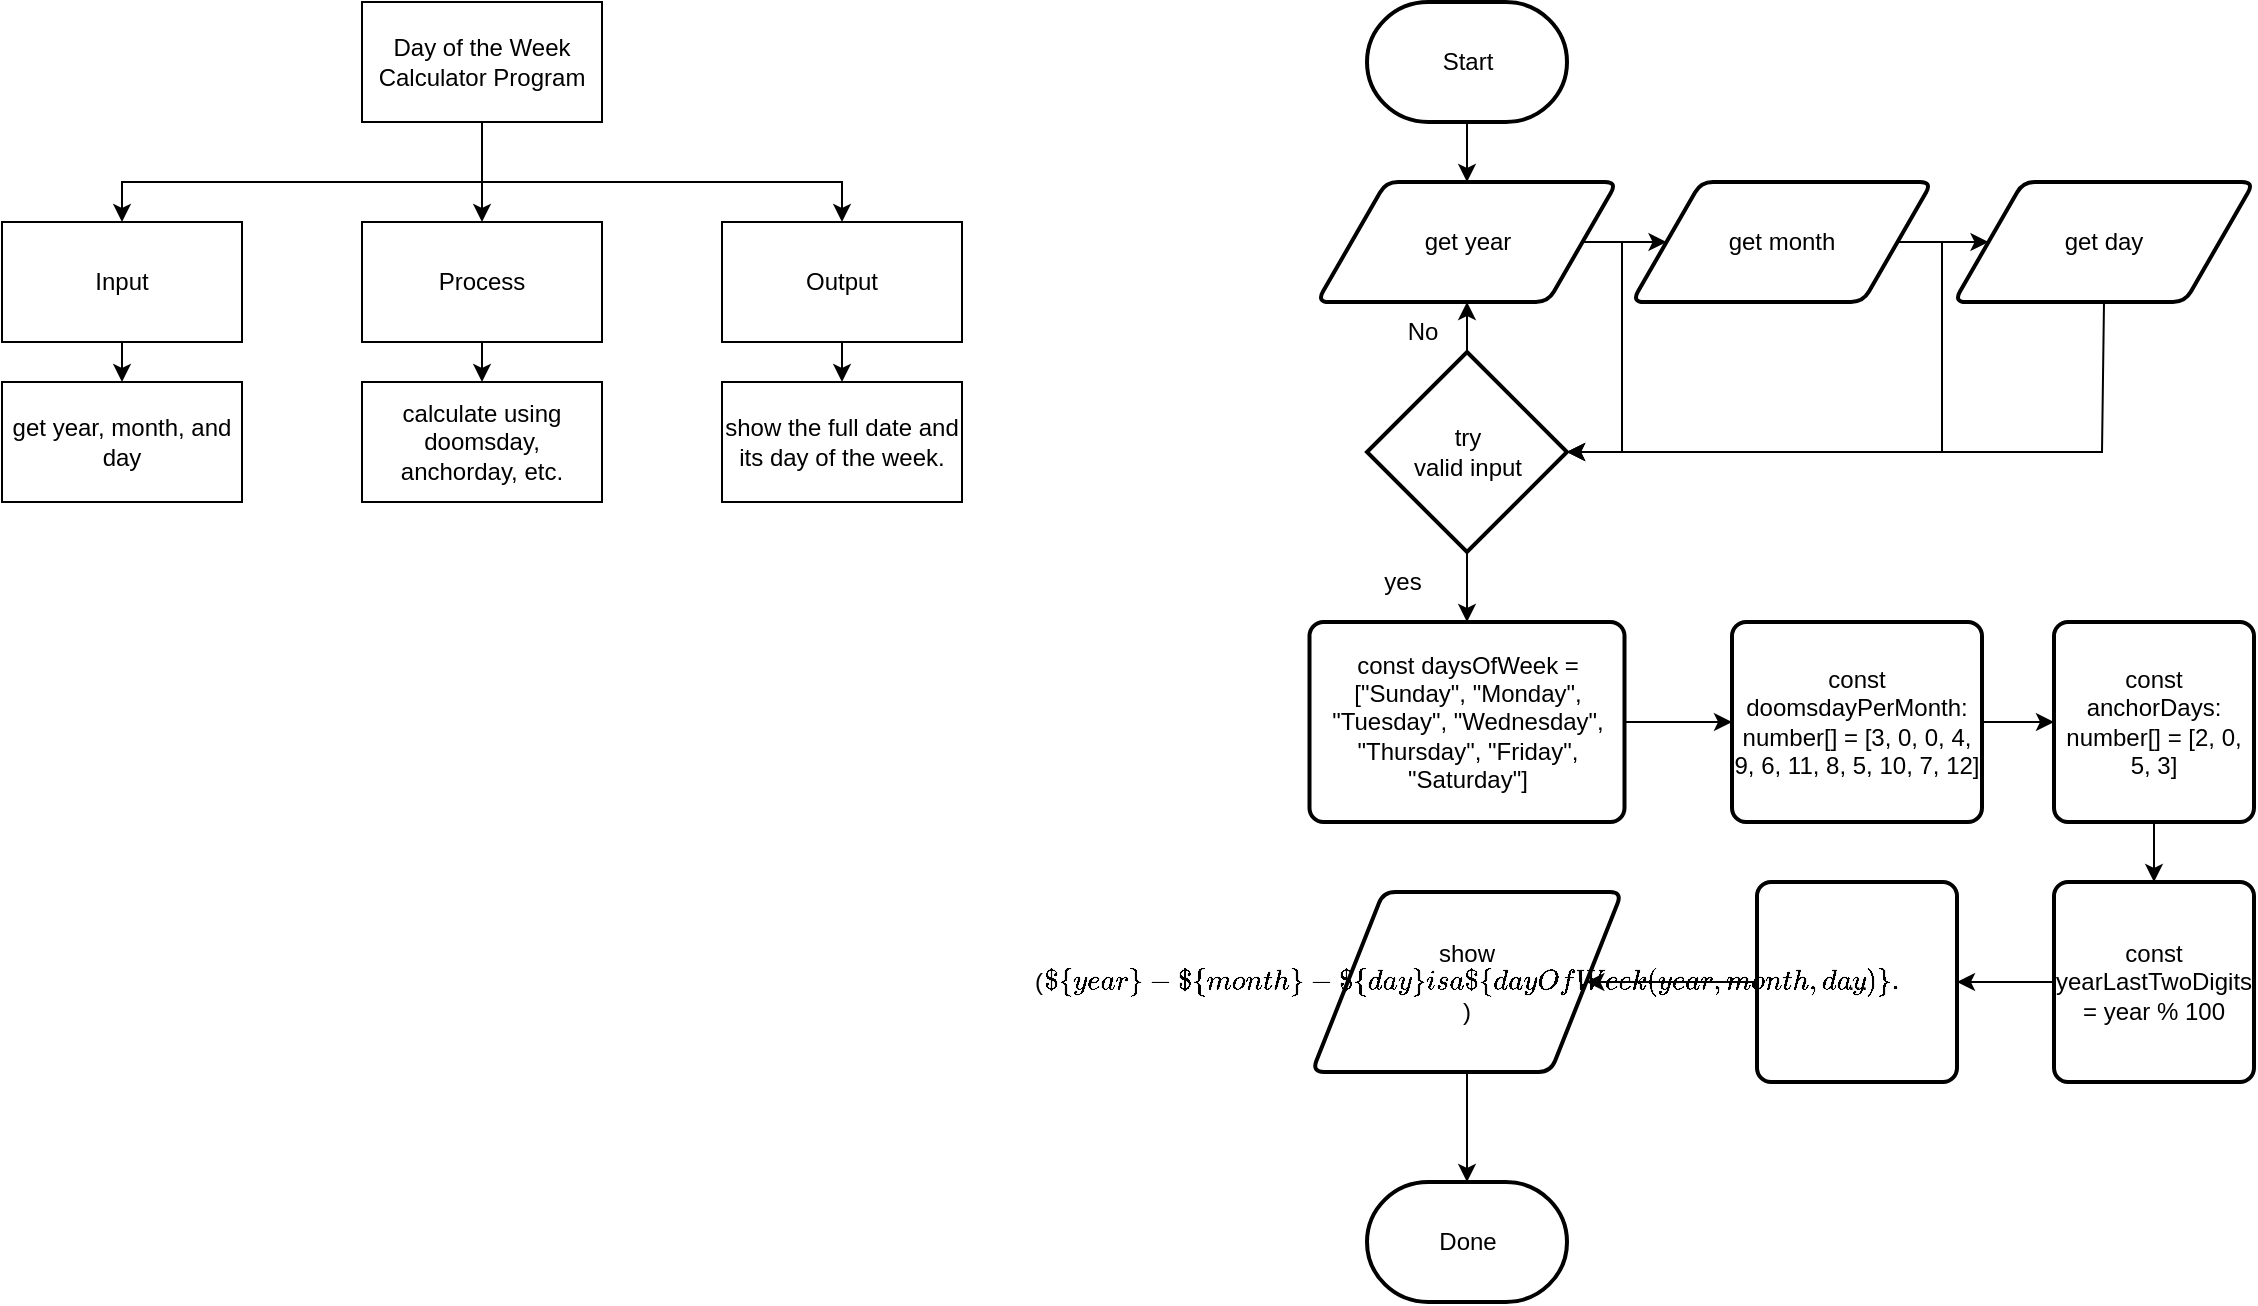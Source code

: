 <mxfile>
    <diagram id="RPWr_3GESih89UQSGqeM" name="Page-1">
        <mxGraphModel dx="1529" dy="306" grid="1" gridSize="10" guides="1" tooltips="1" connect="1" arrows="1" fold="1" page="1" pageScale="1" pageWidth="827" pageHeight="1169" math="0" shadow="0">
            <root>
                <mxCell id="0"/>
                <mxCell id="1" parent="0"/>
                <mxCell id="3" style="edgeStyle=none;html=1;exitX=0.5;exitY=1;exitDx=0;exitDy=0;" parent="1" source="6" target="8" edge="1">
                    <mxGeometry relative="1" as="geometry"/>
                </mxCell>
                <mxCell id="4" style="edgeStyle=none;html=1;exitX=0.5;exitY=1;exitDx=0;exitDy=0;entryX=0.5;entryY=0;entryDx=0;entryDy=0;rounded=0;" parent="1" source="6" target="12" edge="1">
                    <mxGeometry relative="1" as="geometry">
                        <Array as="points">
                            <mxPoint x="90" y="500"/>
                            <mxPoint x="270" y="500"/>
                        </Array>
                    </mxGeometry>
                </mxCell>
                <mxCell id="5" style="edgeStyle=none;rounded=0;html=1;exitX=0.5;exitY=1;exitDx=0;exitDy=0;entryX=0.5;entryY=0;entryDx=0;entryDy=0;" parent="1" source="6" target="10" edge="1">
                    <mxGeometry relative="1" as="geometry">
                        <Array as="points">
                            <mxPoint x="90" y="500"/>
                            <mxPoint x="-90" y="500"/>
                        </Array>
                    </mxGeometry>
                </mxCell>
                <mxCell id="6" value="Day of the Week Calculator Program" style="rounded=0;whiteSpace=wrap;html=1;" parent="1" vertex="1">
                    <mxGeometry x="30" y="410" width="120" height="60" as="geometry"/>
                </mxCell>
                <mxCell id="7" style="edgeStyle=none;rounded=0;html=1;exitX=0.5;exitY=1;exitDx=0;exitDy=0;entryX=0.5;entryY=0;entryDx=0;entryDy=0;" parent="1" source="8" target="14" edge="1">
                    <mxGeometry relative="1" as="geometry"/>
                </mxCell>
                <mxCell id="8" value="Process" style="rounded=0;whiteSpace=wrap;html=1;" parent="1" vertex="1">
                    <mxGeometry x="30" y="520" width="120" height="60" as="geometry"/>
                </mxCell>
                <mxCell id="9" style="edgeStyle=none;rounded=0;html=1;exitX=0.5;exitY=1;exitDx=0;exitDy=0;entryX=0.5;entryY=0;entryDx=0;entryDy=0;" parent="1" source="10" target="13" edge="1">
                    <mxGeometry relative="1" as="geometry"/>
                </mxCell>
                <mxCell id="10" value="Input" style="rounded=0;whiteSpace=wrap;html=1;" parent="1" vertex="1">
                    <mxGeometry x="-150" y="520" width="120" height="60" as="geometry"/>
                </mxCell>
                <mxCell id="11" style="edgeStyle=none;rounded=0;html=1;exitX=0.5;exitY=1;exitDx=0;exitDy=0;entryX=0.5;entryY=0;entryDx=0;entryDy=0;" parent="1" source="12" target="15" edge="1">
                    <mxGeometry relative="1" as="geometry"/>
                </mxCell>
                <mxCell id="12" value="Output" style="rounded=0;whiteSpace=wrap;html=1;" parent="1" vertex="1">
                    <mxGeometry x="210" y="520" width="120" height="60" as="geometry"/>
                </mxCell>
                <mxCell id="13" value="get year, month, and day" style="rounded=0;whiteSpace=wrap;html=1;" parent="1" vertex="1">
                    <mxGeometry x="-150" y="600" width="120" height="60" as="geometry"/>
                </mxCell>
                <mxCell id="14" value="calculate using doomsday, anchorday, etc." style="rounded=0;whiteSpace=wrap;html=1;" parent="1" vertex="1">
                    <mxGeometry x="30" y="600" width="120" height="60" as="geometry"/>
                </mxCell>
                <mxCell id="15" value="show the full date and its day of the week." style="rounded=0;whiteSpace=wrap;html=1;" parent="1" vertex="1">
                    <mxGeometry x="210" y="600" width="120" height="60" as="geometry"/>
                </mxCell>
                <mxCell id="48" style="edgeStyle=none;html=1;exitX=0.5;exitY=1;exitDx=0;exitDy=0;exitPerimeter=0;entryX=0.5;entryY=0;entryDx=0;entryDy=0;" edge="1" parent="1" source="17" target="44">
                    <mxGeometry relative="1" as="geometry"/>
                </mxCell>
                <mxCell id="17" value="Start" style="strokeWidth=2;html=1;shape=mxgraph.flowchart.terminator;whiteSpace=wrap;" parent="1" vertex="1">
                    <mxGeometry x="532.5" y="410" width="100" height="60" as="geometry"/>
                </mxCell>
                <mxCell id="18" style="edgeStyle=none;rounded=0;html=1;exitX=1;exitY=0.5;exitDx=0;exitDy=0;entryX=0;entryY=0.5;entryDx=0;entryDy=0;" parent="1" source="19" edge="1" target="46">
                    <mxGeometry relative="1" as="geometry">
                        <mxPoint x="695" y="640" as="targetPoint"/>
                    </mxGeometry>
                </mxCell>
                <mxCell id="52" style="edgeStyle=none;rounded=0;html=1;exitX=1;exitY=0.5;exitDx=0;exitDy=0;entryX=1;entryY=0.5;entryDx=0;entryDy=0;entryPerimeter=0;" edge="1" parent="1" source="19" target="50">
                    <mxGeometry relative="1" as="geometry">
                        <mxPoint x="620" y="640" as="targetPoint"/>
                        <Array as="points">
                            <mxPoint x="820" y="530"/>
                            <mxPoint x="820" y="635"/>
                        </Array>
                    </mxGeometry>
                </mxCell>
                <mxCell id="19" value="get month" style="shape=parallelogram;html=1;strokeWidth=2;perimeter=parallelogramPerimeter;whiteSpace=wrap;rounded=1;arcSize=12;size=0.23;" parent="1" vertex="1">
                    <mxGeometry x="665" y="500" width="150" height="60" as="geometry"/>
                </mxCell>
                <mxCell id="49" style="edgeStyle=none;html=1;exitX=1;exitY=0.5;exitDx=0;exitDy=0;entryX=0;entryY=0.5;entryDx=0;entryDy=0;" edge="1" parent="1" source="44" target="19">
                    <mxGeometry relative="1" as="geometry"/>
                </mxCell>
                <mxCell id="51" style="edgeStyle=none;html=1;exitX=1;exitY=0.5;exitDx=0;exitDy=0;entryX=1;entryY=0.5;entryDx=0;entryDy=0;entryPerimeter=0;rounded=0;" edge="1" parent="1" source="44" target="50">
                    <mxGeometry relative="1" as="geometry">
                        <Array as="points">
                            <mxPoint x="660" y="530"/>
                            <mxPoint x="660" y="635"/>
                        </Array>
                    </mxGeometry>
                </mxCell>
                <mxCell id="44" value="get year" style="shape=parallelogram;html=1;strokeWidth=2;perimeter=parallelogramPerimeter;whiteSpace=wrap;rounded=1;arcSize=12;size=0.23;" parent="1" vertex="1">
                    <mxGeometry x="507.5" y="500" width="150" height="60" as="geometry"/>
                </mxCell>
                <mxCell id="53" style="edgeStyle=none;rounded=0;html=1;exitX=0.5;exitY=1;exitDx=0;exitDy=0;entryX=1;entryY=0.5;entryDx=0;entryDy=0;entryPerimeter=0;" edge="1" parent="1" source="46" target="50">
                    <mxGeometry relative="1" as="geometry">
                        <Array as="points">
                            <mxPoint x="900" y="635"/>
                        </Array>
                    </mxGeometry>
                </mxCell>
                <mxCell id="46" value="get day" style="shape=parallelogram;html=1;strokeWidth=2;perimeter=parallelogramPerimeter;whiteSpace=wrap;rounded=1;arcSize=12;size=0.23;" parent="1" vertex="1">
                    <mxGeometry x="826" y="500" width="150" height="60" as="geometry"/>
                </mxCell>
                <mxCell id="59" style="edgeStyle=none;rounded=0;html=1;exitX=1;exitY=0.5;exitDx=0;exitDy=0;entryX=0;entryY=0.5;entryDx=0;entryDy=0;" edge="1" parent="1" source="47" target="58">
                    <mxGeometry relative="1" as="geometry"/>
                </mxCell>
                <mxCell id="47" value="const daysOfWeek = [&quot;Sunday&quot;, &quot;Monday&quot;, &quot;Tuesday&quot;, &quot;Wednesday&quot;, &quot;Thursday&quot;, &quot;Friday&quot;, &quot;Saturday&quot;]" style="rounded=1;whiteSpace=wrap;html=1;absoluteArcSize=1;arcSize=14;strokeWidth=2;" parent="1" vertex="1">
                    <mxGeometry x="503.75" y="720" width="157.5" height="100" as="geometry"/>
                </mxCell>
                <mxCell id="54" style="edgeStyle=none;rounded=0;html=1;exitX=0.5;exitY=0;exitDx=0;exitDy=0;exitPerimeter=0;entryX=0.5;entryY=1;entryDx=0;entryDy=0;" edge="1" parent="1" source="50" target="44">
                    <mxGeometry relative="1" as="geometry"/>
                </mxCell>
                <mxCell id="57" style="edgeStyle=none;rounded=0;html=1;exitX=0.5;exitY=1;exitDx=0;exitDy=0;exitPerimeter=0;entryX=0.5;entryY=0;entryDx=0;entryDy=0;" edge="1" parent="1" source="50" target="47">
                    <mxGeometry relative="1" as="geometry"/>
                </mxCell>
                <mxCell id="50" value="try&lt;br&gt;valid input" style="strokeWidth=2;html=1;shape=mxgraph.flowchart.decision;whiteSpace=wrap;" vertex="1" parent="1">
                    <mxGeometry x="532.5" y="585" width="100" height="100" as="geometry"/>
                </mxCell>
                <mxCell id="56" value="No" style="text;html=1;align=center;verticalAlign=middle;resizable=0;points=[];autosize=1;strokeColor=none;fillColor=none;" vertex="1" parent="1">
                    <mxGeometry x="540" y="560" width="40" height="30" as="geometry"/>
                </mxCell>
                <mxCell id="61" style="edgeStyle=none;rounded=0;html=1;exitX=1;exitY=0.5;exitDx=0;exitDy=0;entryX=0;entryY=0.5;entryDx=0;entryDy=0;" edge="1" parent="1" source="58" target="60">
                    <mxGeometry relative="1" as="geometry"/>
                </mxCell>
                <mxCell id="58" value="const doomsdayPerMonth: number[] = [3, 0, 0, 4, 9, 6, 11, 8, 5, 10, 7, 12]" style="rounded=1;whiteSpace=wrap;html=1;absoluteArcSize=1;arcSize=14;strokeWidth=2;" vertex="1" parent="1">
                    <mxGeometry x="715" y="720" width="125" height="100" as="geometry"/>
                </mxCell>
                <mxCell id="66" style="edgeStyle=none;rounded=0;html=1;exitX=0.5;exitY=1;exitDx=0;exitDy=0;entryX=0.5;entryY=0;entryDx=0;entryDy=0;" edge="1" parent="1" source="60" target="63">
                    <mxGeometry relative="1" as="geometry"/>
                </mxCell>
                <mxCell id="60" value="const anchorDays: number[] = [2, 0, 5, 3]" style="rounded=1;whiteSpace=wrap;html=1;absoluteArcSize=1;arcSize=14;strokeWidth=2;" vertex="1" parent="1">
                    <mxGeometry x="876" y="720" width="100" height="100" as="geometry"/>
                </mxCell>
                <mxCell id="62" value="yes" style="text;html=1;align=center;verticalAlign=middle;resizable=0;points=[];autosize=1;strokeColor=none;fillColor=none;" vertex="1" parent="1">
                    <mxGeometry x="530" y="685" width="40" height="30" as="geometry"/>
                </mxCell>
                <mxCell id="65" style="edgeStyle=none;rounded=0;html=1;exitX=0;exitY=0.5;exitDx=0;exitDy=0;" edge="1" parent="1" source="63" target="64">
                    <mxGeometry relative="1" as="geometry"/>
                </mxCell>
                <mxCell id="63" value="const yearLastTwoDigits = year % 100" style="rounded=1;whiteSpace=wrap;html=1;absoluteArcSize=1;arcSize=14;strokeWidth=2;" vertex="1" parent="1">
                    <mxGeometry x="876" y="850" width="100" height="100" as="geometry"/>
                </mxCell>
                <mxCell id="68" style="edgeStyle=none;rounded=0;html=1;exitX=0;exitY=0.5;exitDx=0;exitDy=0;entryX=1;entryY=0.5;entryDx=0;entryDy=0;" edge="1" parent="1" source="64" target="67">
                    <mxGeometry relative="1" as="geometry"/>
                </mxCell>
                <mxCell id="64" value="..." style="rounded=1;whiteSpace=wrap;html=1;absoluteArcSize=1;arcSize=14;strokeWidth=2;" vertex="1" parent="1">
                    <mxGeometry x="727.5" y="850" width="100" height="100" as="geometry"/>
                </mxCell>
                <mxCell id="70" style="edgeStyle=none;rounded=0;html=1;exitX=0.5;exitY=1;exitDx=0;exitDy=0;" edge="1" parent="1" source="67" target="69">
                    <mxGeometry relative="1" as="geometry"/>
                </mxCell>
                <mxCell id="67" value="show&lt;br&gt;(`${year}-${month}&lt;br&gt;-${day} is a ${dayOfWeek(year,&lt;br&gt;month, day)}.`)" style="shape=parallelogram;html=1;strokeWidth=2;perimeter=parallelogramPerimeter;whiteSpace=wrap;rounded=1;arcSize=12;size=0.23;" vertex="1" parent="1">
                    <mxGeometry x="505" y="855" width="155" height="90" as="geometry"/>
                </mxCell>
                <mxCell id="69" value="Done" style="strokeWidth=2;html=1;shape=mxgraph.flowchart.terminator;whiteSpace=wrap;" vertex="1" parent="1">
                    <mxGeometry x="532.5" y="1000" width="100" height="60" as="geometry"/>
                </mxCell>
            </root>
        </mxGraphModel>
    </diagram>
</mxfile>